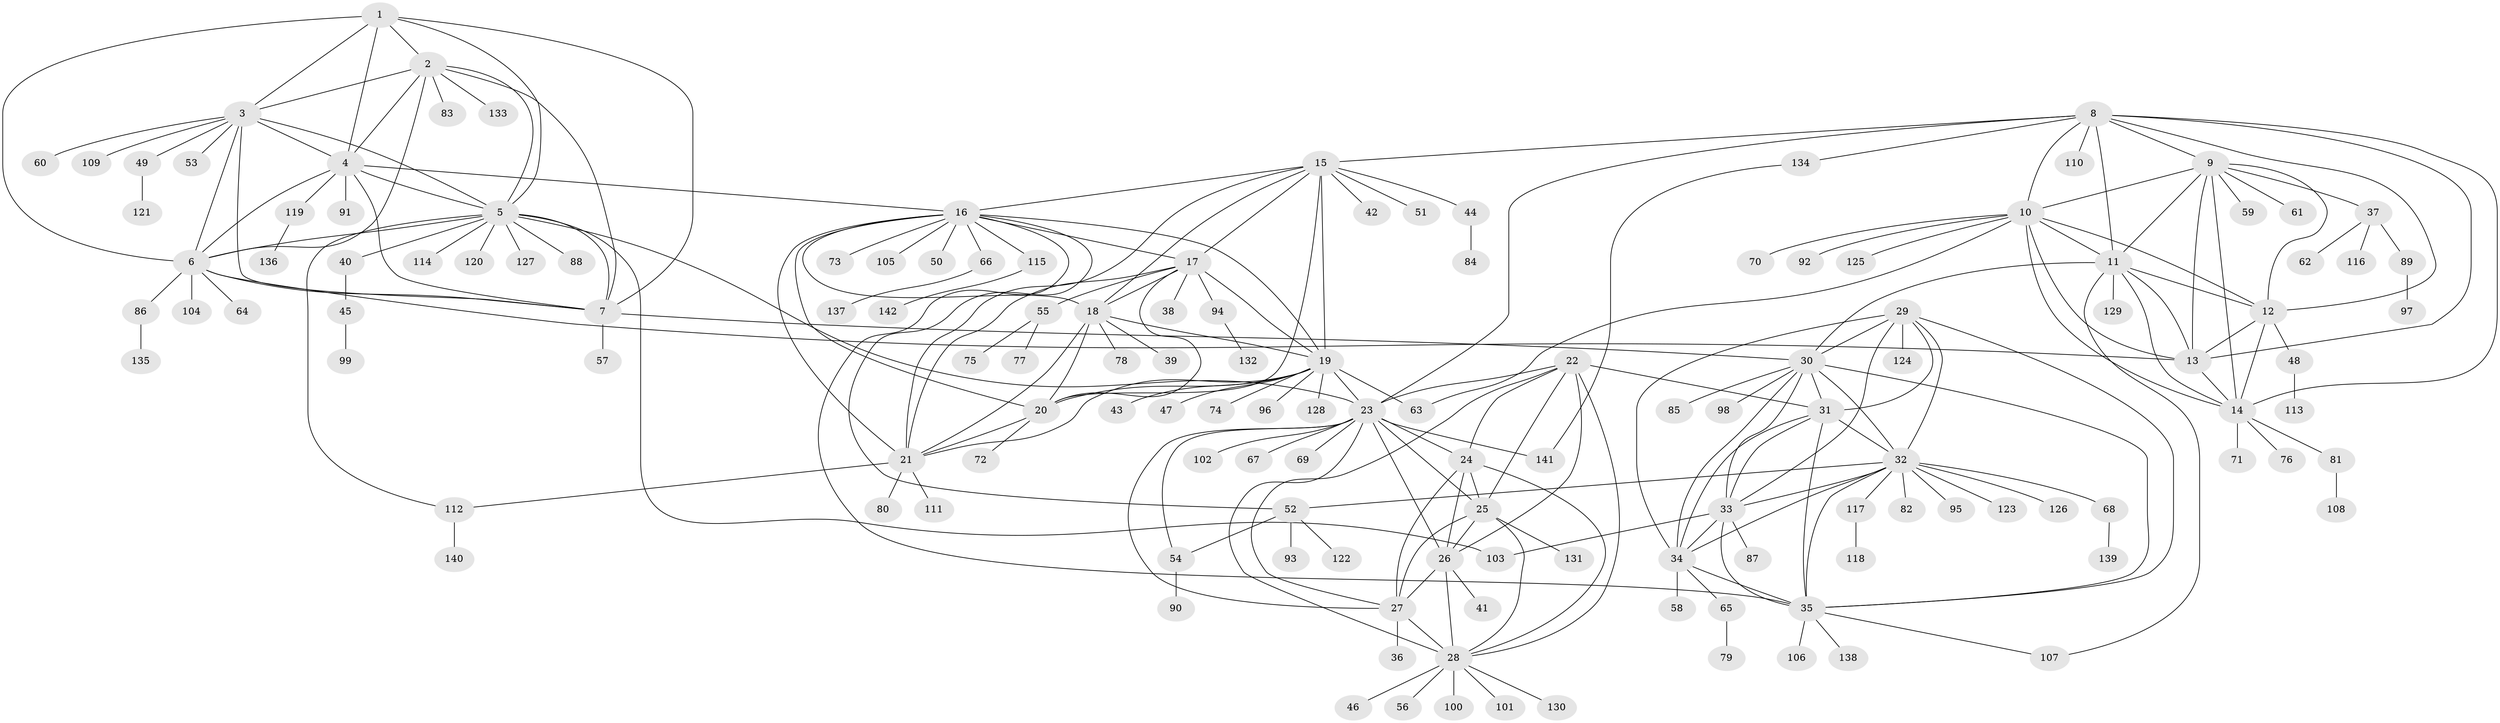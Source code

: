 // coarse degree distribution, {4: 0.056338028169014086, 7: 0.028169014084507043, 11: 0.028169014084507043, 5: 0.014084507042253521, 8: 0.014084507042253521, 3: 0.014084507042253521, 6: 0.014084507042253521, 1: 0.7887323943661971, 12: 0.014084507042253521, 13: 0.028169014084507043}
// Generated by graph-tools (version 1.1) at 2025/58/03/04/25 21:58:58]
// undirected, 142 vertices, 229 edges
graph export_dot {
graph [start="1"]
  node [color=gray90,style=filled];
  1;
  2;
  3;
  4;
  5;
  6;
  7;
  8;
  9;
  10;
  11;
  12;
  13;
  14;
  15;
  16;
  17;
  18;
  19;
  20;
  21;
  22;
  23;
  24;
  25;
  26;
  27;
  28;
  29;
  30;
  31;
  32;
  33;
  34;
  35;
  36;
  37;
  38;
  39;
  40;
  41;
  42;
  43;
  44;
  45;
  46;
  47;
  48;
  49;
  50;
  51;
  52;
  53;
  54;
  55;
  56;
  57;
  58;
  59;
  60;
  61;
  62;
  63;
  64;
  65;
  66;
  67;
  68;
  69;
  70;
  71;
  72;
  73;
  74;
  75;
  76;
  77;
  78;
  79;
  80;
  81;
  82;
  83;
  84;
  85;
  86;
  87;
  88;
  89;
  90;
  91;
  92;
  93;
  94;
  95;
  96;
  97;
  98;
  99;
  100;
  101;
  102;
  103;
  104;
  105;
  106;
  107;
  108;
  109;
  110;
  111;
  112;
  113;
  114;
  115;
  116;
  117;
  118;
  119;
  120;
  121;
  122;
  123;
  124;
  125;
  126;
  127;
  128;
  129;
  130;
  131;
  132;
  133;
  134;
  135;
  136;
  137;
  138;
  139;
  140;
  141;
  142;
  1 -- 2;
  1 -- 3;
  1 -- 4;
  1 -- 5;
  1 -- 6;
  1 -- 7;
  2 -- 3;
  2 -- 4;
  2 -- 5;
  2 -- 6;
  2 -- 7;
  2 -- 83;
  2 -- 133;
  3 -- 4;
  3 -- 5;
  3 -- 6;
  3 -- 7;
  3 -- 49;
  3 -- 53;
  3 -- 60;
  3 -- 109;
  4 -- 5;
  4 -- 6;
  4 -- 7;
  4 -- 16;
  4 -- 91;
  4 -- 119;
  5 -- 6;
  5 -- 7;
  5 -- 23;
  5 -- 40;
  5 -- 88;
  5 -- 103;
  5 -- 112;
  5 -- 114;
  5 -- 120;
  5 -- 127;
  6 -- 7;
  6 -- 13;
  6 -- 64;
  6 -- 86;
  6 -- 104;
  7 -- 30;
  7 -- 57;
  8 -- 9;
  8 -- 10;
  8 -- 11;
  8 -- 12;
  8 -- 13;
  8 -- 14;
  8 -- 15;
  8 -- 23;
  8 -- 110;
  8 -- 134;
  9 -- 10;
  9 -- 11;
  9 -- 12;
  9 -- 13;
  9 -- 14;
  9 -- 37;
  9 -- 59;
  9 -- 61;
  10 -- 11;
  10 -- 12;
  10 -- 13;
  10 -- 14;
  10 -- 63;
  10 -- 70;
  10 -- 92;
  10 -- 125;
  11 -- 12;
  11 -- 13;
  11 -- 14;
  11 -- 30;
  11 -- 107;
  11 -- 129;
  12 -- 13;
  12 -- 14;
  12 -- 48;
  13 -- 14;
  14 -- 71;
  14 -- 76;
  14 -- 81;
  15 -- 16;
  15 -- 17;
  15 -- 18;
  15 -- 19;
  15 -- 20;
  15 -- 21;
  15 -- 42;
  15 -- 44;
  15 -- 51;
  16 -- 17;
  16 -- 18;
  16 -- 19;
  16 -- 20;
  16 -- 21;
  16 -- 35;
  16 -- 50;
  16 -- 52;
  16 -- 66;
  16 -- 73;
  16 -- 105;
  16 -- 115;
  17 -- 18;
  17 -- 19;
  17 -- 20;
  17 -- 21;
  17 -- 38;
  17 -- 55;
  17 -- 94;
  18 -- 19;
  18 -- 20;
  18 -- 21;
  18 -- 39;
  18 -- 78;
  19 -- 20;
  19 -- 21;
  19 -- 23;
  19 -- 43;
  19 -- 47;
  19 -- 63;
  19 -- 74;
  19 -- 96;
  19 -- 128;
  20 -- 21;
  20 -- 72;
  21 -- 80;
  21 -- 111;
  21 -- 112;
  22 -- 23;
  22 -- 24;
  22 -- 25;
  22 -- 26;
  22 -- 27;
  22 -- 28;
  22 -- 31;
  23 -- 24;
  23 -- 25;
  23 -- 26;
  23 -- 27;
  23 -- 28;
  23 -- 54;
  23 -- 67;
  23 -- 69;
  23 -- 102;
  23 -- 141;
  24 -- 25;
  24 -- 26;
  24 -- 27;
  24 -- 28;
  25 -- 26;
  25 -- 27;
  25 -- 28;
  25 -- 131;
  26 -- 27;
  26 -- 28;
  26 -- 41;
  27 -- 28;
  27 -- 36;
  28 -- 46;
  28 -- 56;
  28 -- 100;
  28 -- 101;
  28 -- 130;
  29 -- 30;
  29 -- 31;
  29 -- 32;
  29 -- 33;
  29 -- 34;
  29 -- 35;
  29 -- 124;
  30 -- 31;
  30 -- 32;
  30 -- 33;
  30 -- 34;
  30 -- 35;
  30 -- 85;
  30 -- 98;
  31 -- 32;
  31 -- 33;
  31 -- 34;
  31 -- 35;
  32 -- 33;
  32 -- 34;
  32 -- 35;
  32 -- 52;
  32 -- 68;
  32 -- 82;
  32 -- 95;
  32 -- 117;
  32 -- 123;
  32 -- 126;
  33 -- 34;
  33 -- 35;
  33 -- 87;
  33 -- 103;
  34 -- 35;
  34 -- 58;
  34 -- 65;
  35 -- 106;
  35 -- 107;
  35 -- 138;
  37 -- 62;
  37 -- 89;
  37 -- 116;
  40 -- 45;
  44 -- 84;
  45 -- 99;
  48 -- 113;
  49 -- 121;
  52 -- 54;
  52 -- 93;
  52 -- 122;
  54 -- 90;
  55 -- 75;
  55 -- 77;
  65 -- 79;
  66 -- 137;
  68 -- 139;
  81 -- 108;
  86 -- 135;
  89 -- 97;
  94 -- 132;
  112 -- 140;
  115 -- 142;
  117 -- 118;
  119 -- 136;
  134 -- 141;
}
